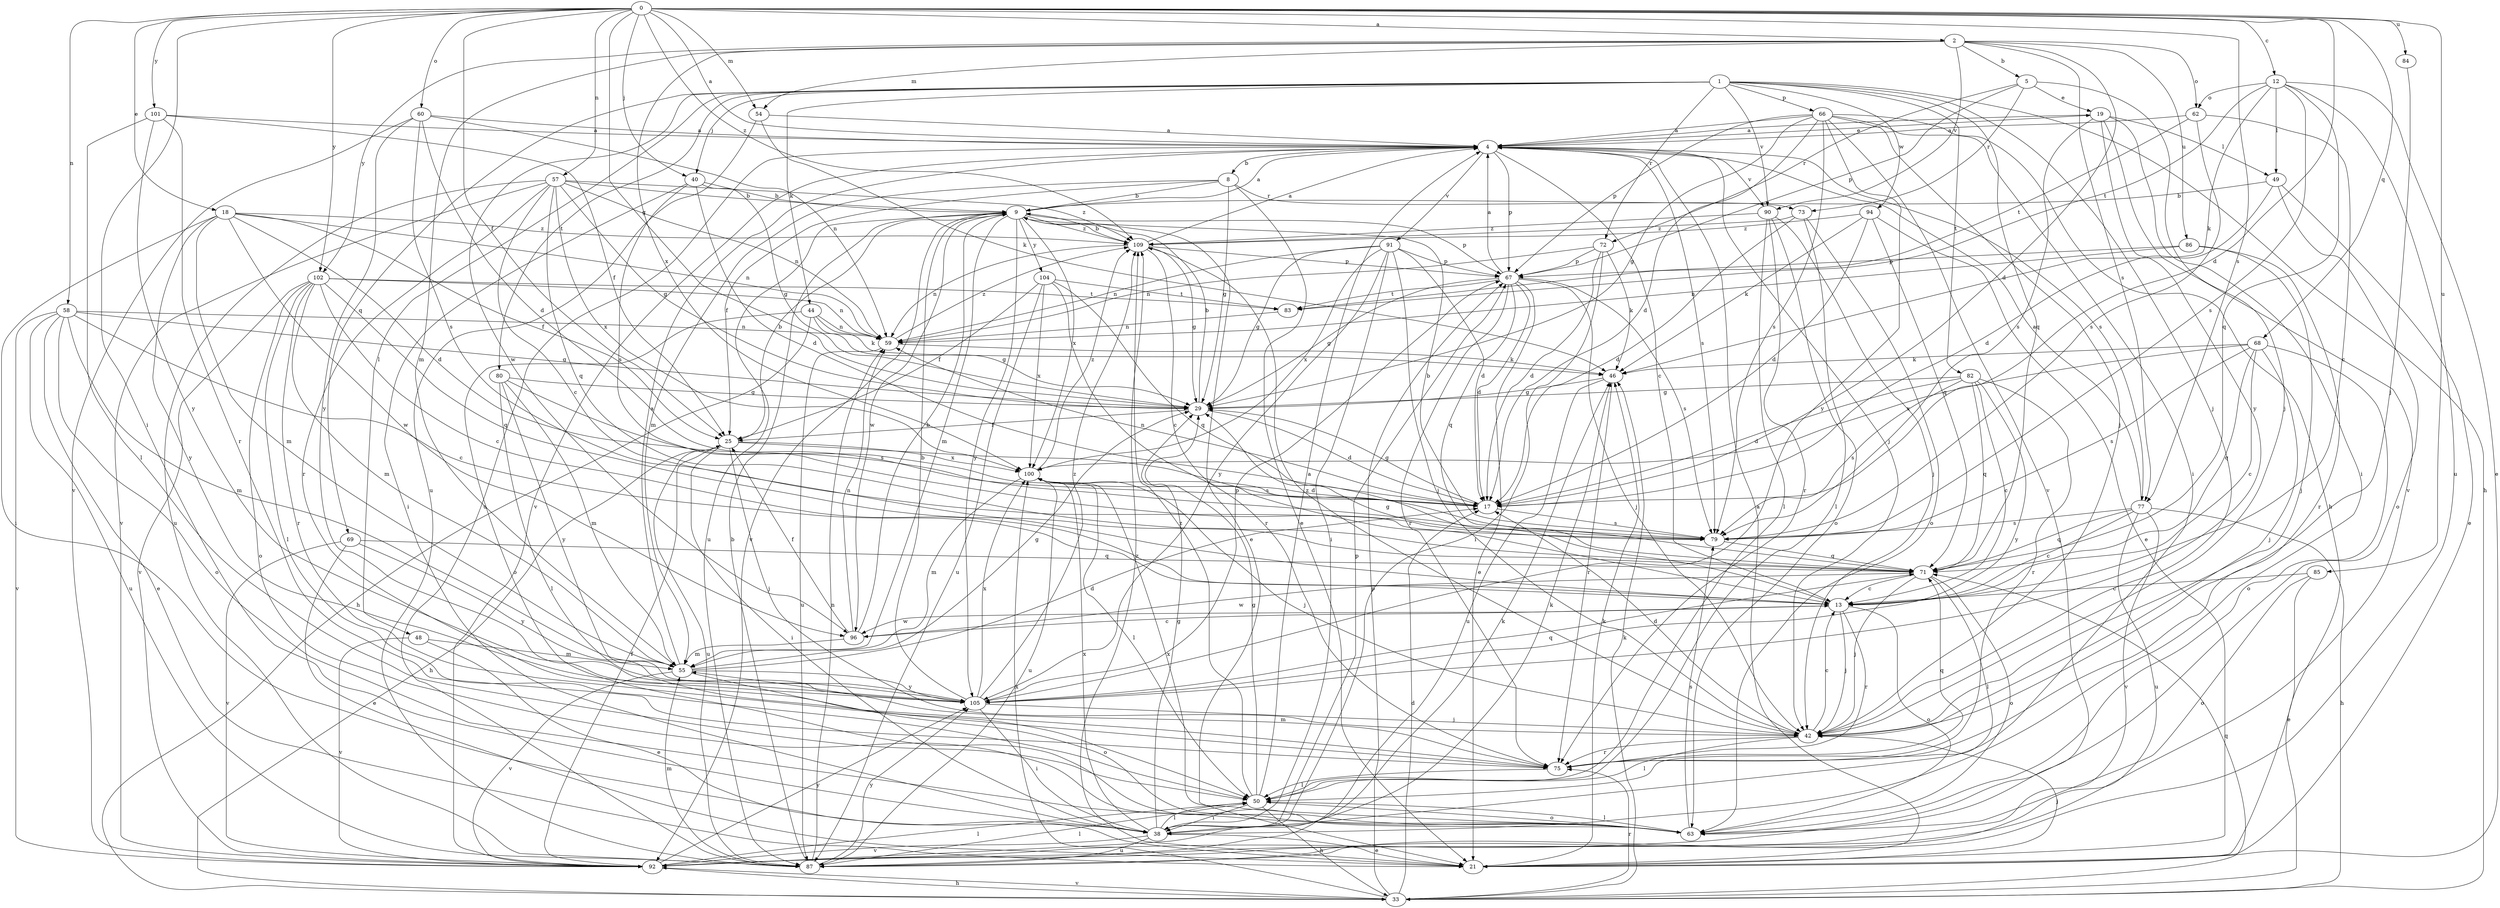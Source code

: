 strict digraph  {
0;
1;
2;
4;
5;
8;
9;
12;
13;
17;
18;
19;
21;
25;
29;
33;
38;
40;
42;
44;
46;
48;
49;
50;
54;
55;
57;
58;
59;
60;
62;
63;
66;
67;
68;
69;
71;
72;
73;
75;
77;
79;
80;
82;
83;
84;
85;
86;
87;
90;
91;
92;
94;
96;
100;
101;
102;
104;
105;
109;
0 -> 2  [label=a];
0 -> 4  [label=a];
0 -> 12  [label=c];
0 -> 17  [label=d];
0 -> 18  [label=e];
0 -> 25  [label=f];
0 -> 29  [label=g];
0 -> 38  [label=i];
0 -> 40  [label=j];
0 -> 54  [label=m];
0 -> 57  [label=n];
0 -> 58  [label=n];
0 -> 60  [label=o];
0 -> 68  [label=q];
0 -> 77  [label=s];
0 -> 84  [label=u];
0 -> 85  [label=u];
0 -> 101  [label=y];
0 -> 102  [label=y];
0 -> 109  [label=z];
1 -> 33  [label=h];
1 -> 40  [label=j];
1 -> 42  [label=j];
1 -> 44  [label=k];
1 -> 48  [label=l];
1 -> 66  [label=p];
1 -> 69  [label=q];
1 -> 71  [label=q];
1 -> 72  [label=r];
1 -> 80  [label=t];
1 -> 82  [label=t];
1 -> 90  [label=v];
1 -> 94  [label=w];
1 -> 96  [label=w];
2 -> 5  [label=b];
2 -> 17  [label=d];
2 -> 54  [label=m];
2 -> 55  [label=m];
2 -> 62  [label=o];
2 -> 77  [label=s];
2 -> 86  [label=u];
2 -> 90  [label=v];
2 -> 100  [label=x];
2 -> 102  [label=y];
4 -> 8  [label=b];
4 -> 13  [label=c];
4 -> 19  [label=e];
4 -> 42  [label=j];
4 -> 67  [label=p];
4 -> 77  [label=s];
4 -> 79  [label=s];
4 -> 87  [label=u];
4 -> 90  [label=v];
4 -> 91  [label=v];
4 -> 92  [label=v];
5 -> 19  [label=e];
5 -> 42  [label=j];
5 -> 67  [label=p];
5 -> 72  [label=r];
5 -> 73  [label=r];
8 -> 9  [label=b];
8 -> 21  [label=e];
8 -> 25  [label=f];
8 -> 29  [label=g];
8 -> 55  [label=m];
8 -> 73  [label=r];
9 -> 4  [label=a];
9 -> 21  [label=e];
9 -> 55  [label=m];
9 -> 67  [label=p];
9 -> 87  [label=u];
9 -> 92  [label=v];
9 -> 96  [label=w];
9 -> 100  [label=x];
9 -> 104  [label=y];
9 -> 105  [label=y];
9 -> 109  [label=z];
12 -> 21  [label=e];
12 -> 46  [label=k];
12 -> 49  [label=l];
12 -> 62  [label=o];
12 -> 71  [label=q];
12 -> 79  [label=s];
12 -> 83  [label=t];
12 -> 87  [label=u];
13 -> 29  [label=g];
13 -> 42  [label=j];
13 -> 63  [label=o];
13 -> 75  [label=r];
13 -> 96  [label=w];
17 -> 29  [label=g];
17 -> 59  [label=n];
17 -> 79  [label=s];
18 -> 17  [label=d];
18 -> 25  [label=f];
18 -> 38  [label=i];
18 -> 55  [label=m];
18 -> 59  [label=n];
18 -> 96  [label=w];
18 -> 105  [label=y];
18 -> 109  [label=z];
19 -> 4  [label=a];
19 -> 38  [label=i];
19 -> 49  [label=l];
19 -> 79  [label=s];
19 -> 92  [label=v];
19 -> 105  [label=y];
21 -> 4  [label=a];
21 -> 42  [label=j];
21 -> 46  [label=k];
21 -> 109  [label=z];
25 -> 9  [label=b];
25 -> 33  [label=h];
25 -> 38  [label=i];
25 -> 42  [label=j];
25 -> 79  [label=s];
25 -> 87  [label=u];
25 -> 100  [label=x];
29 -> 9  [label=b];
29 -> 17  [label=d];
29 -> 25  [label=f];
33 -> 17  [label=d];
33 -> 46  [label=k];
33 -> 67  [label=p];
33 -> 71  [label=q];
33 -> 75  [label=r];
33 -> 92  [label=v];
33 -> 100  [label=x];
38 -> 21  [label=e];
38 -> 29  [label=g];
38 -> 46  [label=k];
38 -> 50  [label=l];
38 -> 67  [label=p];
38 -> 87  [label=u];
38 -> 92  [label=v];
38 -> 100  [label=x];
40 -> 9  [label=b];
40 -> 17  [label=d];
40 -> 29  [label=g];
40 -> 38  [label=i];
40 -> 79  [label=s];
42 -> 13  [label=c];
42 -> 17  [label=d];
42 -> 50  [label=l];
42 -> 75  [label=r];
42 -> 109  [label=z];
44 -> 29  [label=g];
44 -> 33  [label=h];
44 -> 46  [label=k];
44 -> 59  [label=n];
44 -> 63  [label=o];
46 -> 29  [label=g];
46 -> 75  [label=r];
46 -> 87  [label=u];
48 -> 21  [label=e];
48 -> 55  [label=m];
48 -> 92  [label=v];
49 -> 9  [label=b];
49 -> 17  [label=d];
49 -> 21  [label=e];
49 -> 63  [label=o];
50 -> 4  [label=a];
50 -> 29  [label=g];
50 -> 33  [label=h];
50 -> 38  [label=i];
50 -> 63  [label=o];
50 -> 109  [label=z];
54 -> 4  [label=a];
54 -> 46  [label=k];
54 -> 87  [label=u];
55 -> 4  [label=a];
55 -> 17  [label=d];
55 -> 29  [label=g];
55 -> 63  [label=o];
55 -> 92  [label=v];
55 -> 105  [label=y];
57 -> 9  [label=b];
57 -> 13  [label=c];
57 -> 29  [label=g];
57 -> 59  [label=n];
57 -> 71  [label=q];
57 -> 75  [label=r];
57 -> 87  [label=u];
57 -> 92  [label=v];
57 -> 100  [label=x];
57 -> 109  [label=z];
58 -> 13  [label=c];
58 -> 21  [label=e];
58 -> 29  [label=g];
58 -> 55  [label=m];
58 -> 59  [label=n];
58 -> 63  [label=o];
58 -> 87  [label=u];
58 -> 92  [label=v];
59 -> 46  [label=k];
59 -> 87  [label=u];
59 -> 109  [label=z];
60 -> 4  [label=a];
60 -> 17  [label=d];
60 -> 59  [label=n];
60 -> 79  [label=s];
60 -> 92  [label=v];
60 -> 105  [label=y];
62 -> 4  [label=a];
62 -> 13  [label=c];
62 -> 79  [label=s];
62 -> 83  [label=t];
63 -> 50  [label=l];
63 -> 79  [label=s];
63 -> 100  [label=x];
66 -> 4  [label=a];
66 -> 17  [label=d];
66 -> 29  [label=g];
66 -> 33  [label=h];
66 -> 38  [label=i];
66 -> 42  [label=j];
66 -> 67  [label=p];
66 -> 79  [label=s];
66 -> 92  [label=v];
66 -> 105  [label=y];
67 -> 4  [label=a];
67 -> 17  [label=d];
67 -> 21  [label=e];
67 -> 29  [label=g];
67 -> 42  [label=j];
67 -> 71  [label=q];
67 -> 75  [label=r];
67 -> 79  [label=s];
67 -> 83  [label=t];
68 -> 13  [label=c];
68 -> 42  [label=j];
68 -> 46  [label=k];
68 -> 63  [label=o];
68 -> 71  [label=q];
68 -> 79  [label=s];
68 -> 100  [label=x];
69 -> 21  [label=e];
69 -> 71  [label=q];
69 -> 92  [label=v];
69 -> 105  [label=y];
71 -> 13  [label=c];
71 -> 42  [label=j];
71 -> 50  [label=l];
71 -> 63  [label=o];
71 -> 96  [label=w];
72 -> 17  [label=d];
72 -> 38  [label=i];
72 -> 46  [label=k];
72 -> 59  [label=n];
72 -> 67  [label=p];
73 -> 17  [label=d];
73 -> 50  [label=l];
73 -> 63  [label=o];
73 -> 109  [label=z];
75 -> 50  [label=l];
75 -> 55  [label=m];
75 -> 71  [label=q];
77 -> 4  [label=a];
77 -> 13  [label=c];
77 -> 33  [label=h];
77 -> 71  [label=q];
77 -> 79  [label=s];
77 -> 87  [label=u];
77 -> 92  [label=v];
79 -> 9  [label=b];
79 -> 71  [label=q];
80 -> 29  [label=g];
80 -> 50  [label=l];
80 -> 55  [label=m];
80 -> 79  [label=s];
80 -> 105  [label=y];
82 -> 13  [label=c];
82 -> 17  [label=d];
82 -> 29  [label=g];
82 -> 71  [label=q];
82 -> 75  [label=r];
82 -> 79  [label=s];
82 -> 105  [label=y];
83 -> 59  [label=n];
84 -> 42  [label=j];
85 -> 13  [label=c];
85 -> 21  [label=e];
85 -> 63  [label=o];
86 -> 42  [label=j];
86 -> 59  [label=n];
86 -> 67  [label=p];
86 -> 75  [label=r];
87 -> 9  [label=b];
87 -> 50  [label=l];
87 -> 55  [label=m];
87 -> 59  [label=n];
87 -> 105  [label=y];
90 -> 42  [label=j];
90 -> 50  [label=l];
90 -> 63  [label=o];
90 -> 75  [label=r];
90 -> 109  [label=z];
91 -> 17  [label=d];
91 -> 29  [label=g];
91 -> 38  [label=i];
91 -> 42  [label=j];
91 -> 59  [label=n];
91 -> 67  [label=p];
91 -> 100  [label=x];
91 -> 105  [label=y];
92 -> 25  [label=f];
92 -> 33  [label=h];
92 -> 46  [label=k];
92 -> 50  [label=l];
92 -> 105  [label=y];
94 -> 17  [label=d];
94 -> 21  [label=e];
94 -> 46  [label=k];
94 -> 71  [label=q];
94 -> 109  [label=z];
96 -> 9  [label=b];
96 -> 13  [label=c];
96 -> 25  [label=f];
96 -> 55  [label=m];
96 -> 59  [label=n];
100 -> 17  [label=d];
100 -> 42  [label=j];
100 -> 50  [label=l];
100 -> 55  [label=m];
100 -> 87  [label=u];
100 -> 109  [label=z];
101 -> 4  [label=a];
101 -> 25  [label=f];
101 -> 50  [label=l];
101 -> 75  [label=r];
101 -> 105  [label=y];
102 -> 13  [label=c];
102 -> 50  [label=l];
102 -> 55  [label=m];
102 -> 59  [label=n];
102 -> 63  [label=o];
102 -> 71  [label=q];
102 -> 75  [label=r];
102 -> 83  [label=t];
102 -> 92  [label=v];
104 -> 25  [label=f];
104 -> 71  [label=q];
104 -> 75  [label=r];
104 -> 83  [label=t];
104 -> 87  [label=u];
104 -> 100  [label=x];
105 -> 9  [label=b];
105 -> 38  [label=i];
105 -> 42  [label=j];
105 -> 67  [label=p];
105 -> 71  [label=q];
105 -> 100  [label=x];
105 -> 109  [label=z];
109 -> 4  [label=a];
109 -> 9  [label=b];
109 -> 13  [label=c];
109 -> 29  [label=g];
109 -> 59  [label=n];
109 -> 67  [label=p];
}
